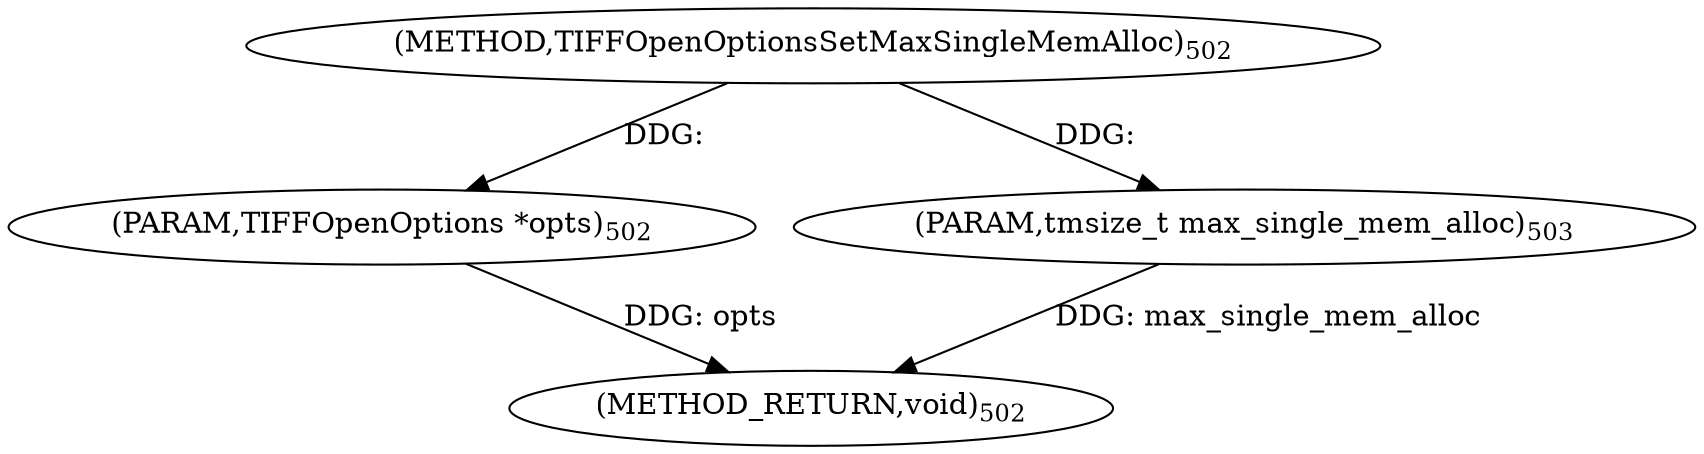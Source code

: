 digraph "TIFFOpenOptionsSetMaxSingleMemAlloc" {  
"9011" [label = <(METHOD,TIFFOpenOptionsSetMaxSingleMemAlloc)<SUB>502</SUB>> ]
"9014" [label = <(METHOD_RETURN,void)<SUB>502</SUB>> ]
"9012" [label = <(PARAM,TIFFOpenOptions *opts)<SUB>502</SUB>> ]
"9013" [label = <(PARAM,tmsize_t max_single_mem_alloc)<SUB>503</SUB>> ]
  "9012" -> "9014"  [ label = "DDG: opts"] 
  "9013" -> "9014"  [ label = "DDG: max_single_mem_alloc"] 
  "9011" -> "9012"  [ label = "DDG: "] 
  "9011" -> "9013"  [ label = "DDG: "] 
}
